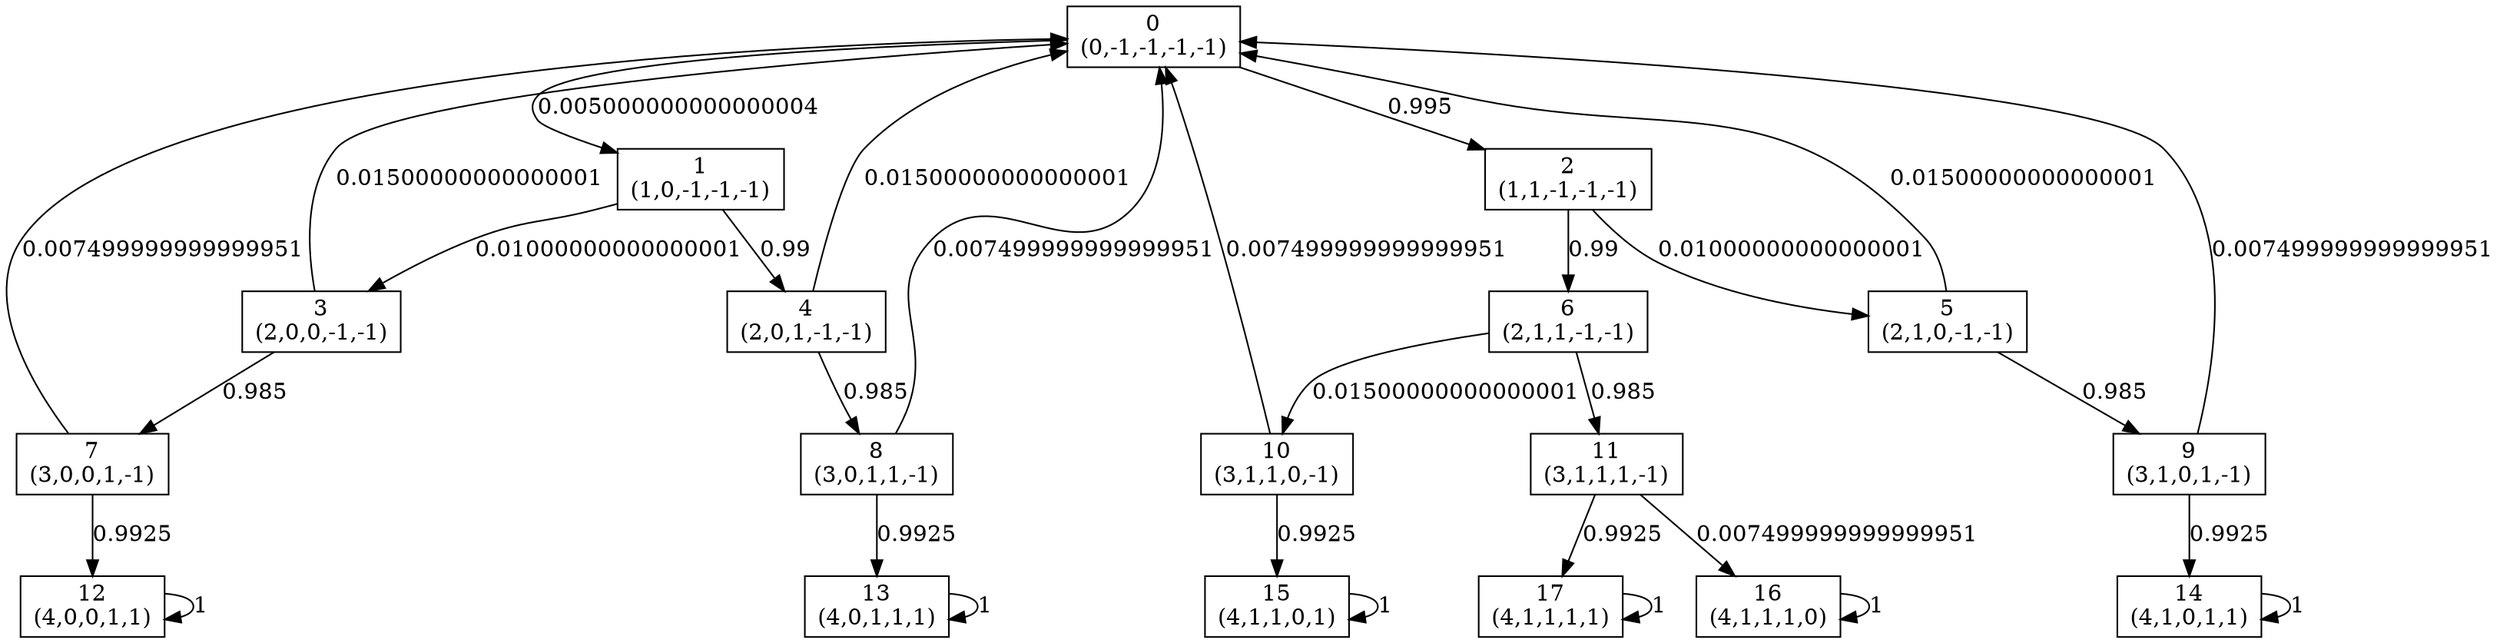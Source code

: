digraph P {
node [shape=box];
0 -> 1 [ label="0.005000000000000004" ];
0 -> 2 [ label="0.995" ];
1 -> 3 [ label="0.01000000000000001" ];
1 -> 4 [ label="0.99" ];
2 -> 5 [ label="0.01000000000000001" ];
2 -> 6 [ label="0.99" ];
3 -> 0 [ label="0.01500000000000001" ];
3 -> 7 [ label="0.985" ];
4 -> 0 [ label="0.01500000000000001" ];
4 -> 8 [ label="0.985" ];
5 -> 0 [ label="0.01500000000000001" ];
5 -> 9 [ label="0.985" ];
6 -> 10 [ label="0.01500000000000001" ];
6 -> 11 [ label="0.985" ];
7 -> 0 [ label="0.007499999999999951" ];
7 -> 12 [ label="0.9925" ];
8 -> 0 [ label="0.007499999999999951" ];
8 -> 13 [ label="0.9925" ];
9 -> 0 [ label="0.007499999999999951" ];
9 -> 14 [ label="0.9925" ];
10 -> 0 [ label="0.007499999999999951" ];
10 -> 15 [ label="0.9925" ];
11 -> 16 [ label="0.007499999999999951" ];
11 -> 17 [ label="0.9925" ];
12 -> 12 [ label="1" ];
13 -> 13 [ label="1" ];
14 -> 14 [ label="1" ];
15 -> 15 [ label="1" ];
16 -> 16 [ label="1" ];
17 -> 17 [ label="1" ];
0 [label="0\n(0,-1,-1,-1,-1)"];
1 [label="1\n(1,0,-1,-1,-1)"];
2 [label="2\n(1,1,-1,-1,-1)"];
3 [label="3\n(2,0,0,-1,-1)"];
4 [label="4\n(2,0,1,-1,-1)"];
5 [label="5\n(2,1,0,-1,-1)"];
6 [label="6\n(2,1,1,-1,-1)"];
7 [label="7\n(3,0,0,1,-1)"];
8 [label="8\n(3,0,1,1,-1)"];
9 [label="9\n(3,1,0,1,-1)"];
10 [label="10\n(3,1,1,0,-1)"];
11 [label="11\n(3,1,1,1,-1)"];
12 [label="12\n(4,0,0,1,1)"];
13 [label="13\n(4,0,1,1,1)"];
14 [label="14\n(4,1,0,1,1)"];
15 [label="15\n(4,1,1,0,1)"];
16 [label="16\n(4,1,1,1,0)"];
17 [label="17\n(4,1,1,1,1)"];
}
